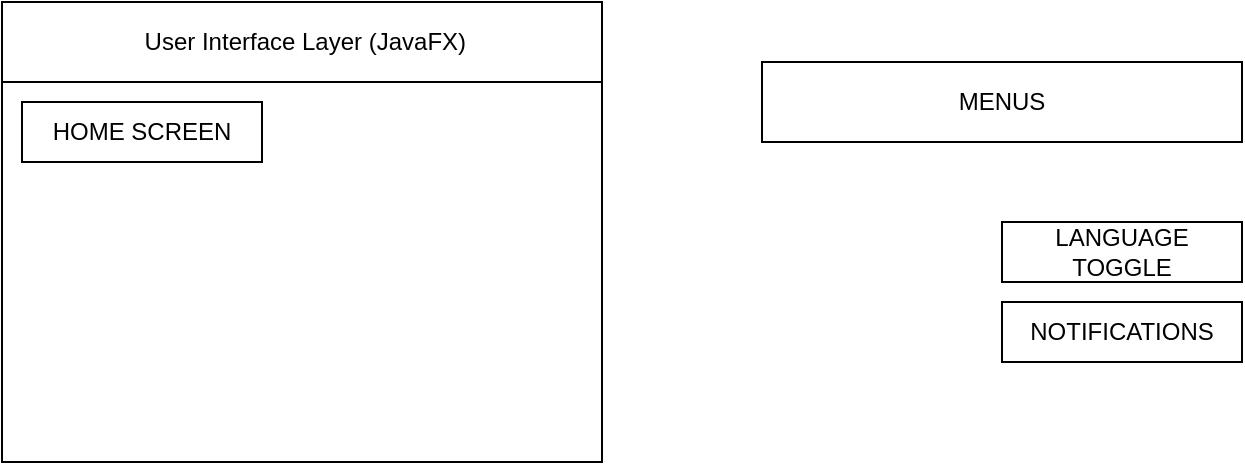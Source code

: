 <mxfile version="28.0.1">
  <diagram name="Page-1" id="Qro3N19kuA68MMXOFKb0">
    <mxGraphModel dx="1042" dy="527" grid="1" gridSize="10" guides="1" tooltips="1" connect="1" arrows="1" fold="1" page="1" pageScale="1" pageWidth="850" pageHeight="1100" math="0" shadow="0">
      <root>
        <mxCell id="0" />
        <mxCell id="1" parent="0" />
        <mxCell id="91m0j592700EVMdfEVHA-1" value="" style="rounded=0;whiteSpace=wrap;html=1;align=left;" vertex="1" parent="1">
          <mxGeometry x="30" y="120" width="300" height="230" as="geometry" />
        </mxCell>
        <mxCell id="91m0j592700EVMdfEVHA-2" value="&amp;nbsp;User Interface Layer (JavaFX)" style="rounded=0;whiteSpace=wrap;html=1;" vertex="1" parent="1">
          <mxGeometry x="30" y="120" width="300" height="40" as="geometry" />
        </mxCell>
        <mxCell id="91m0j592700EVMdfEVHA-3" value="HOME SCREEN" style="rounded=0;whiteSpace=wrap;html=1;" vertex="1" parent="1">
          <mxGeometry x="40" y="170" width="120" height="30" as="geometry" />
        </mxCell>
        <mxCell id="91m0j592700EVMdfEVHA-5" value="LANGUAGE&lt;br&gt;TOGGLE" style="rounded=0;whiteSpace=wrap;html=1;" vertex="1" parent="1">
          <mxGeometry x="530" y="230" width="120" height="30" as="geometry" />
        </mxCell>
        <mxCell id="91m0j592700EVMdfEVHA-6" value="NOTIFICATIONS" style="rounded=0;whiteSpace=wrap;html=1;" vertex="1" parent="1">
          <mxGeometry x="530" y="270" width="120" height="30" as="geometry" />
        </mxCell>
        <mxCell id="91m0j592700EVMdfEVHA-8" value="MENUS" style="rounded=0;whiteSpace=wrap;html=1;" vertex="1" parent="1">
          <mxGeometry x="410" y="150" width="240" height="40" as="geometry" />
        </mxCell>
      </root>
    </mxGraphModel>
  </diagram>
</mxfile>
